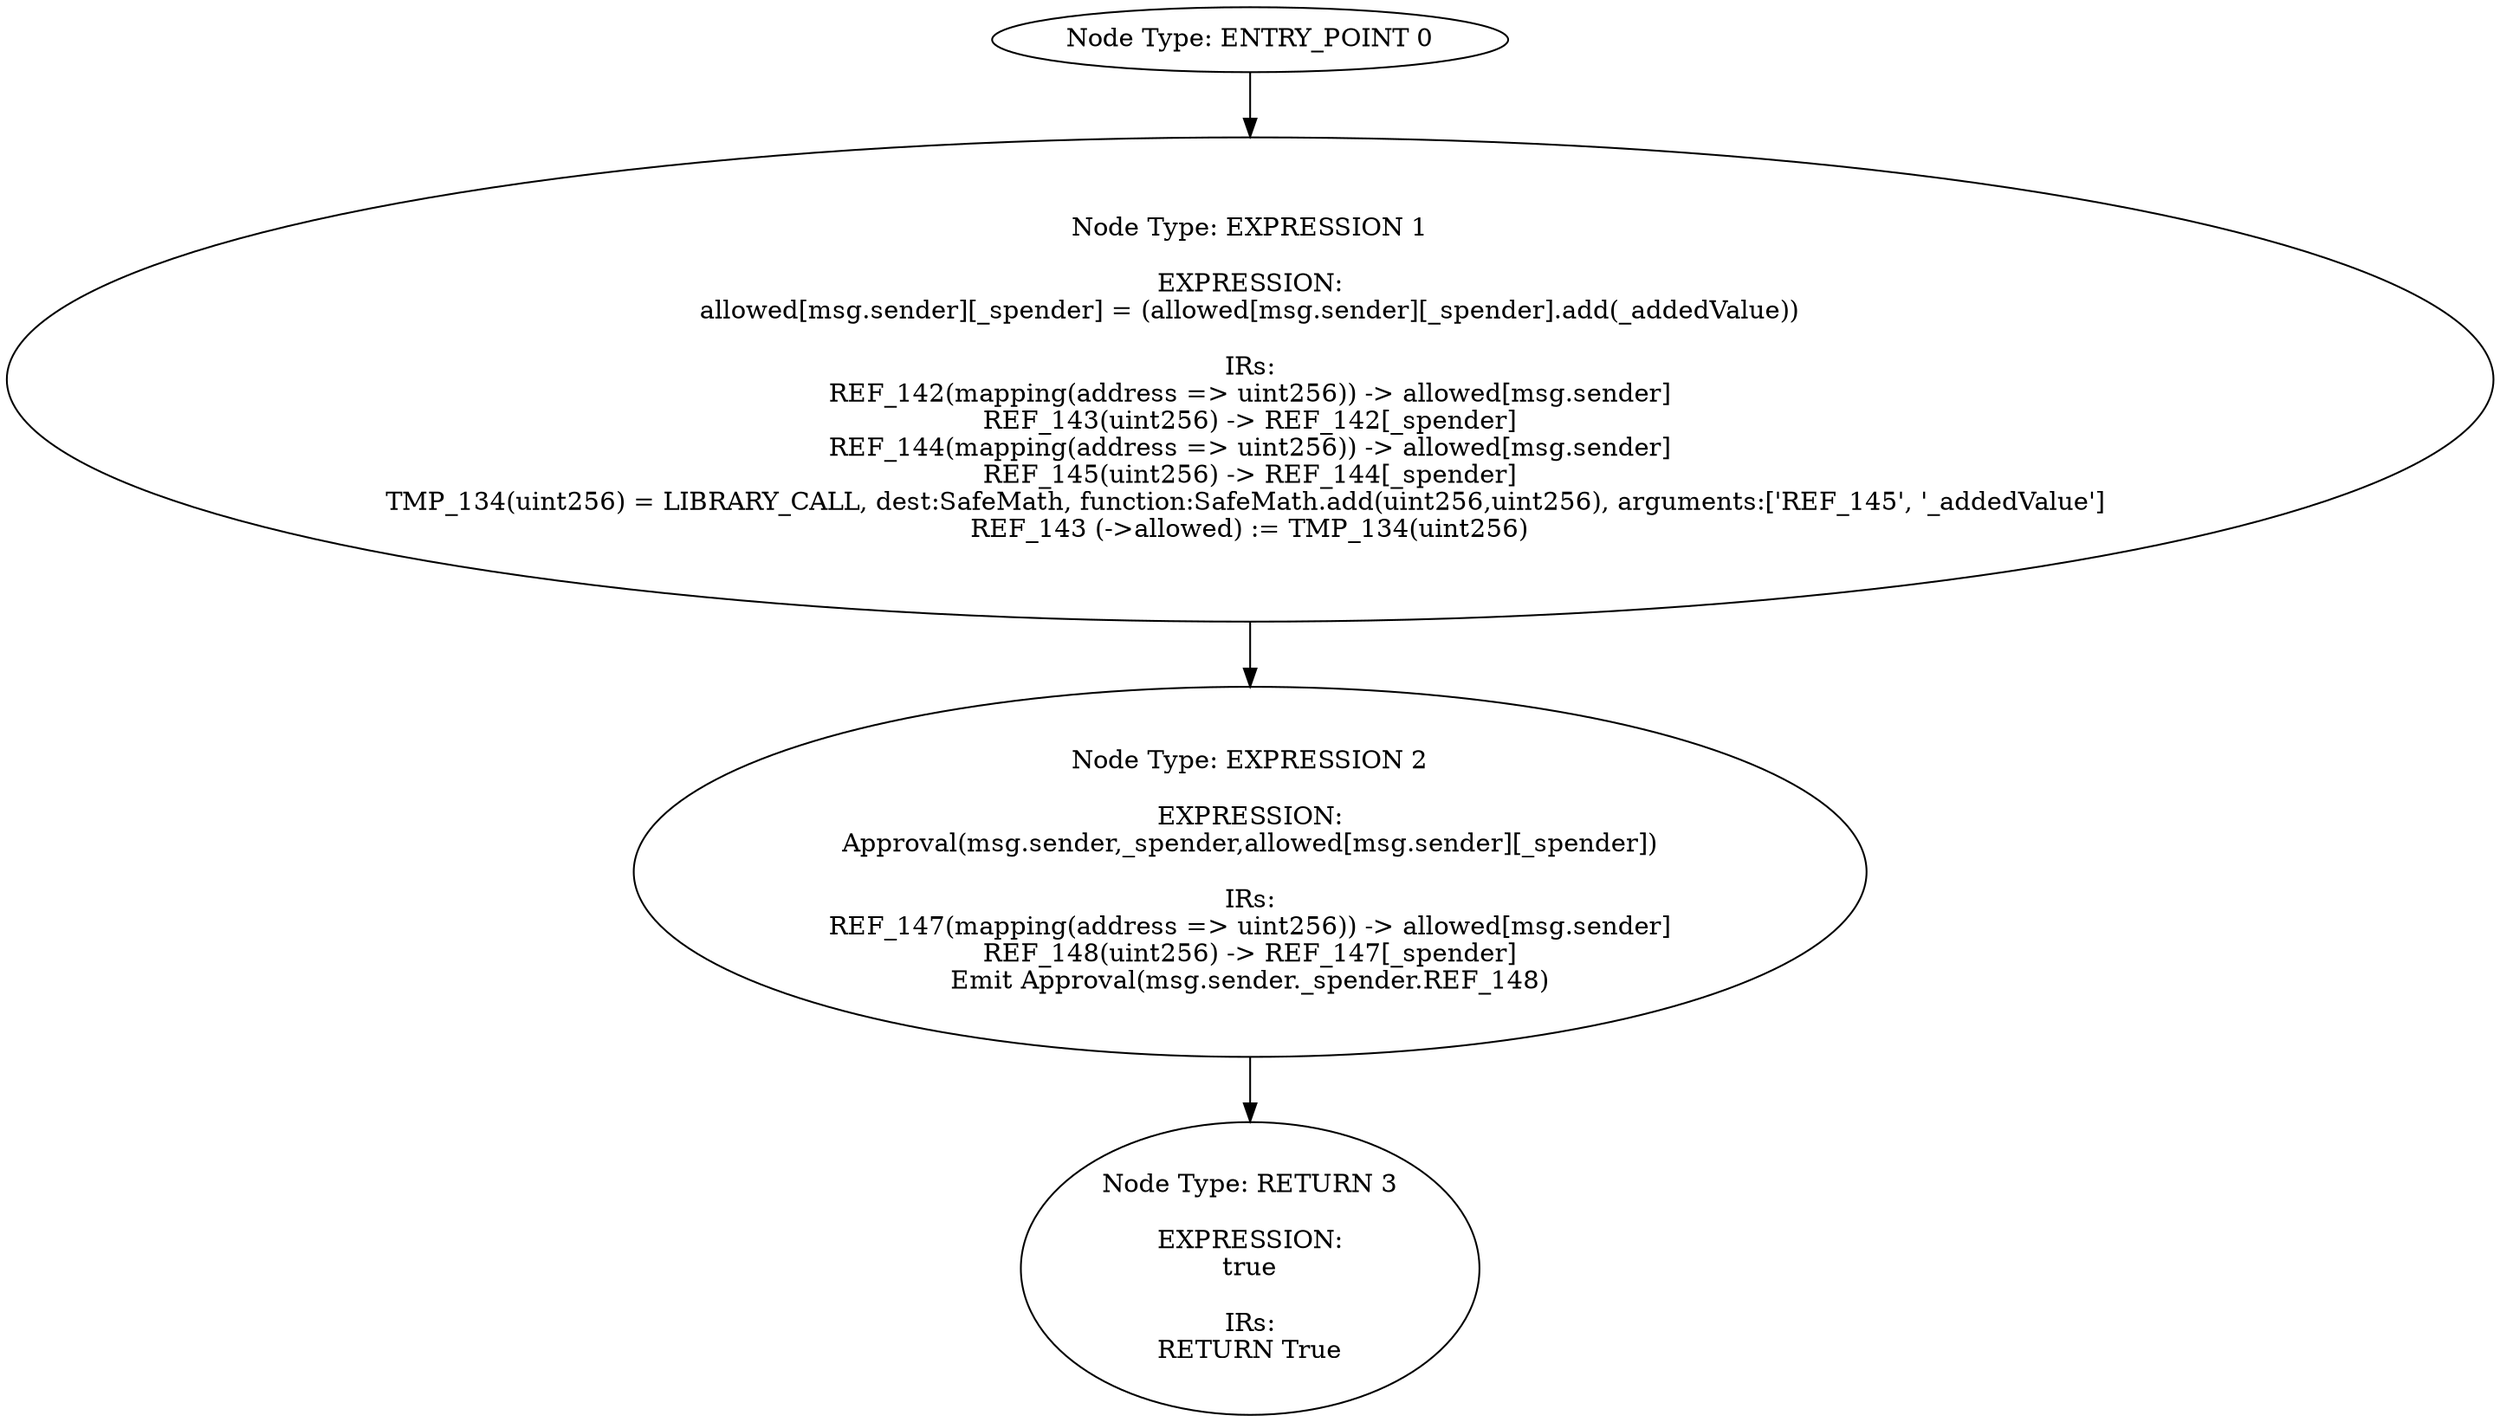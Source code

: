 digraph{
0[label="Node Type: ENTRY_POINT 0
"];
0->1;
1[label="Node Type: EXPRESSION 1

EXPRESSION:
allowed[msg.sender][_spender] = (allowed[msg.sender][_spender].add(_addedValue))

IRs:
REF_142(mapping(address => uint256)) -> allowed[msg.sender]
REF_143(uint256) -> REF_142[_spender]
REF_144(mapping(address => uint256)) -> allowed[msg.sender]
REF_145(uint256) -> REF_144[_spender]
TMP_134(uint256) = LIBRARY_CALL, dest:SafeMath, function:SafeMath.add(uint256,uint256), arguments:['REF_145', '_addedValue'] 
REF_143 (->allowed) := TMP_134(uint256)"];
1->2;
2[label="Node Type: EXPRESSION 2

EXPRESSION:
Approval(msg.sender,_spender,allowed[msg.sender][_spender])

IRs:
REF_147(mapping(address => uint256)) -> allowed[msg.sender]
REF_148(uint256) -> REF_147[_spender]
Emit Approval(msg.sender._spender.REF_148)"];
2->3;
3[label="Node Type: RETURN 3

EXPRESSION:
true

IRs:
RETURN True"];
}
